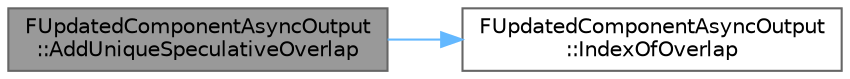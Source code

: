 digraph "FUpdatedComponentAsyncOutput::AddUniqueSpeculativeOverlap"
{
 // INTERACTIVE_SVG=YES
 // LATEX_PDF_SIZE
  bgcolor="transparent";
  edge [fontname=Helvetica,fontsize=10,labelfontname=Helvetica,labelfontsize=10];
  node [fontname=Helvetica,fontsize=10,shape=box,height=0.2,width=0.4];
  rankdir="LR";
  Node1 [id="Node000001",label="FUpdatedComponentAsyncOutput\l::AddUniqueSpeculativeOverlap",height=0.2,width=0.4,color="gray40", fillcolor="grey60", style="filled", fontcolor="black",tooltip=" "];
  Node1 -> Node2 [id="edge1_Node000001_Node000002",color="steelblue1",style="solid",tooltip=" "];
  Node2 [id="Node000002",label="FUpdatedComponentAsyncOutput\l::IndexOfOverlap",height=0.2,width=0.4,color="grey40", fillcolor="white", style="filled",URL="$de/dc4/structFUpdatedComponentAsyncOutput.html#a173b53f84f96358cdc2cc83a26049c15",tooltip=" "];
}
